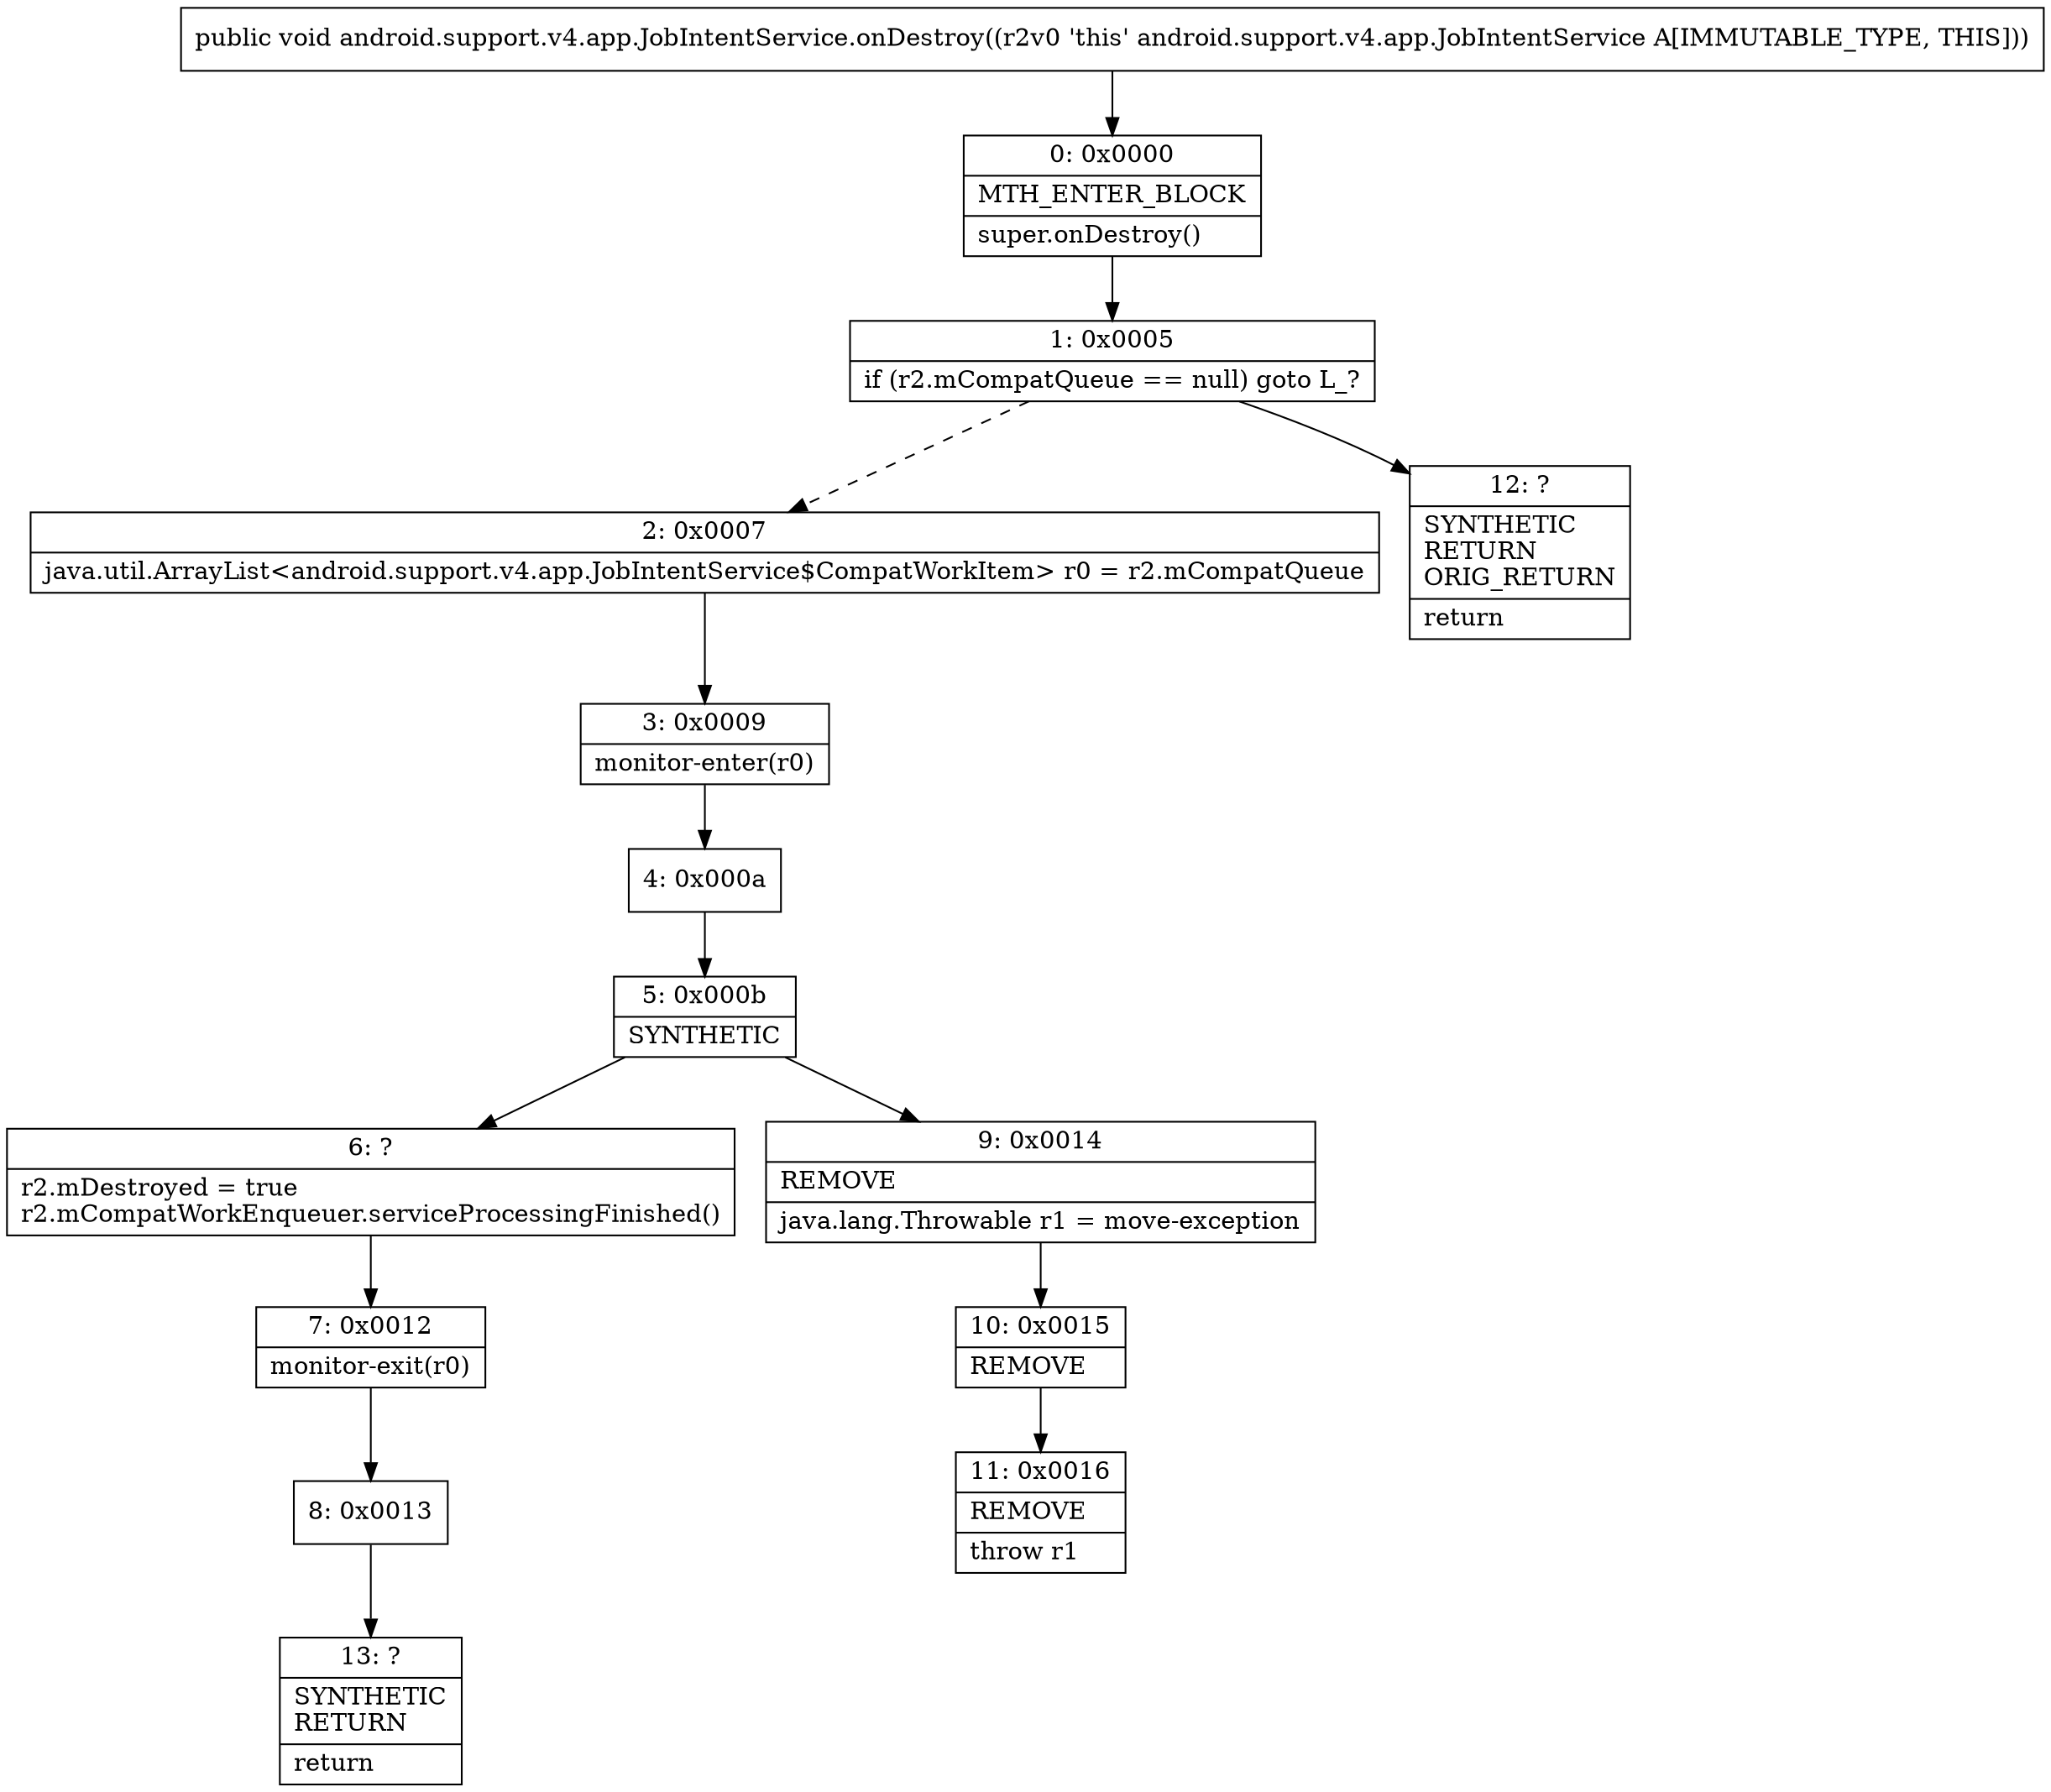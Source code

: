 digraph "CFG forandroid.support.v4.app.JobIntentService.onDestroy()V" {
Node_0 [shape=record,label="{0\:\ 0x0000|MTH_ENTER_BLOCK\l|super.onDestroy()\l}"];
Node_1 [shape=record,label="{1\:\ 0x0005|if (r2.mCompatQueue == null) goto L_?\l}"];
Node_2 [shape=record,label="{2\:\ 0x0007|java.util.ArrayList\<android.support.v4.app.JobIntentService$CompatWorkItem\> r0 = r2.mCompatQueue\l}"];
Node_3 [shape=record,label="{3\:\ 0x0009|monitor\-enter(r0)\l}"];
Node_4 [shape=record,label="{4\:\ 0x000a}"];
Node_5 [shape=record,label="{5\:\ 0x000b|SYNTHETIC\l}"];
Node_6 [shape=record,label="{6\:\ ?|r2.mDestroyed = true\lr2.mCompatWorkEnqueuer.serviceProcessingFinished()\l}"];
Node_7 [shape=record,label="{7\:\ 0x0012|monitor\-exit(r0)\l}"];
Node_8 [shape=record,label="{8\:\ 0x0013}"];
Node_9 [shape=record,label="{9\:\ 0x0014|REMOVE\l|java.lang.Throwable r1 = move\-exception\l}"];
Node_10 [shape=record,label="{10\:\ 0x0015|REMOVE\l}"];
Node_11 [shape=record,label="{11\:\ 0x0016|REMOVE\l|throw r1\l}"];
Node_12 [shape=record,label="{12\:\ ?|SYNTHETIC\lRETURN\lORIG_RETURN\l|return\l}"];
Node_13 [shape=record,label="{13\:\ ?|SYNTHETIC\lRETURN\l|return\l}"];
MethodNode[shape=record,label="{public void android.support.v4.app.JobIntentService.onDestroy((r2v0 'this' android.support.v4.app.JobIntentService A[IMMUTABLE_TYPE, THIS])) }"];
MethodNode -> Node_0;
Node_0 -> Node_1;
Node_1 -> Node_2[style=dashed];
Node_1 -> Node_12;
Node_2 -> Node_3;
Node_3 -> Node_4;
Node_4 -> Node_5;
Node_5 -> Node_6;
Node_5 -> Node_9;
Node_6 -> Node_7;
Node_7 -> Node_8;
Node_8 -> Node_13;
Node_9 -> Node_10;
Node_10 -> Node_11;
}

